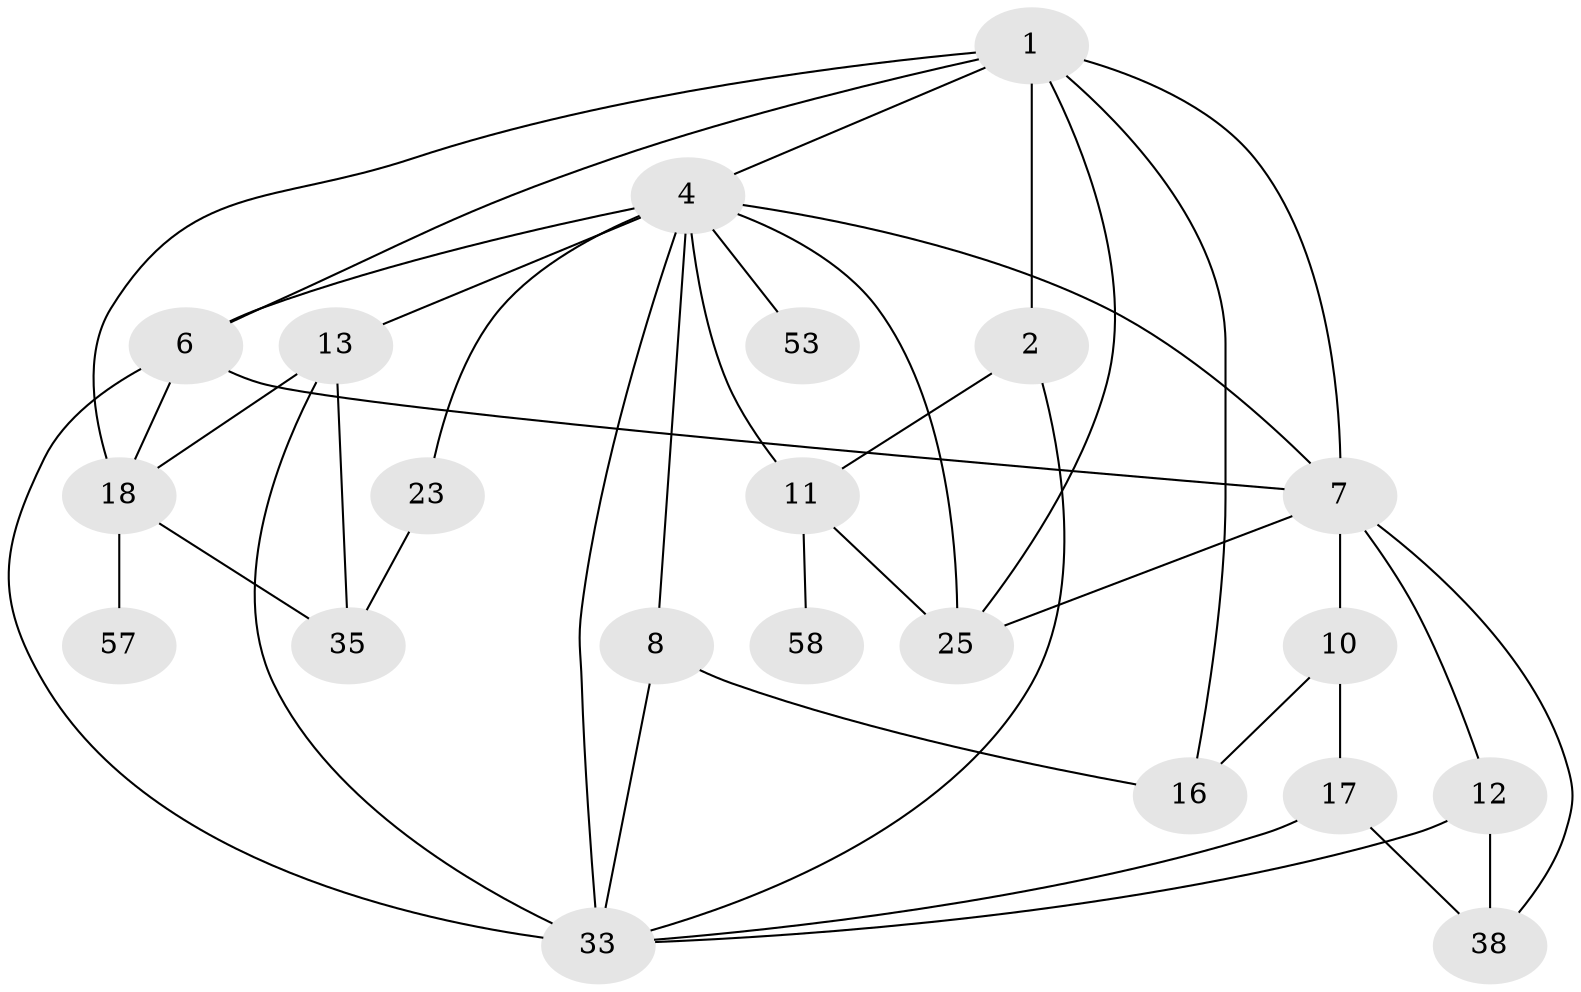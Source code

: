// original degree distribution, {6: 0.04285714285714286, 3: 0.32857142857142857, 5: 0.05714285714285714, 7: 0.02857142857142857, 4: 0.1, 1: 0.18571428571428572, 2: 0.2571428571428571}
// Generated by graph-tools (version 1.1) at 2025/17/03/04/25 18:17:01]
// undirected, 21 vertices, 41 edges
graph export_dot {
graph [start="1"]
  node [color=gray90,style=filled];
  1 [super="+43+3+26+19"];
  2;
  4 [super="+68+5"];
  6 [super="+28"];
  7;
  8;
  10;
  11 [super="+14"];
  12 [super="+34+15"];
  13 [super="+37+56"];
  16 [super="+45+24+41"];
  17;
  18 [super="+22+64+21"];
  23 [super="+60"];
  25 [super="+36+31"];
  33 [super="+62+51"];
  35 [super="+49"];
  38 [super="+47+44"];
  53;
  57;
  58;
  1 -- 2;
  1 -- 16 [weight=2];
  1 -- 25;
  1 -- 4;
  1 -- 18 [weight=2];
  1 -- 6;
  1 -- 7;
  2 -- 11;
  2 -- 33;
  4 -- 7;
  4 -- 8;
  4 -- 33;
  4 -- 6;
  4 -- 11;
  4 -- 13;
  4 -- 53;
  4 -- 23;
  4 -- 25 [weight=2];
  6 -- 7;
  6 -- 33 [weight=2];
  6 -- 18;
  7 -- 10;
  7 -- 12;
  7 -- 25;
  7 -- 38;
  8 -- 16 [weight=2];
  8 -- 33;
  10 -- 17;
  10 -- 16;
  11 -- 25 [weight=2];
  11 -- 58;
  12 -- 33;
  12 -- 38;
  13 -- 18 [weight=2];
  13 -- 35;
  13 -- 33;
  17 -- 38;
  17 -- 33;
  18 -- 57;
  18 -- 35;
  23 -- 35;
}
